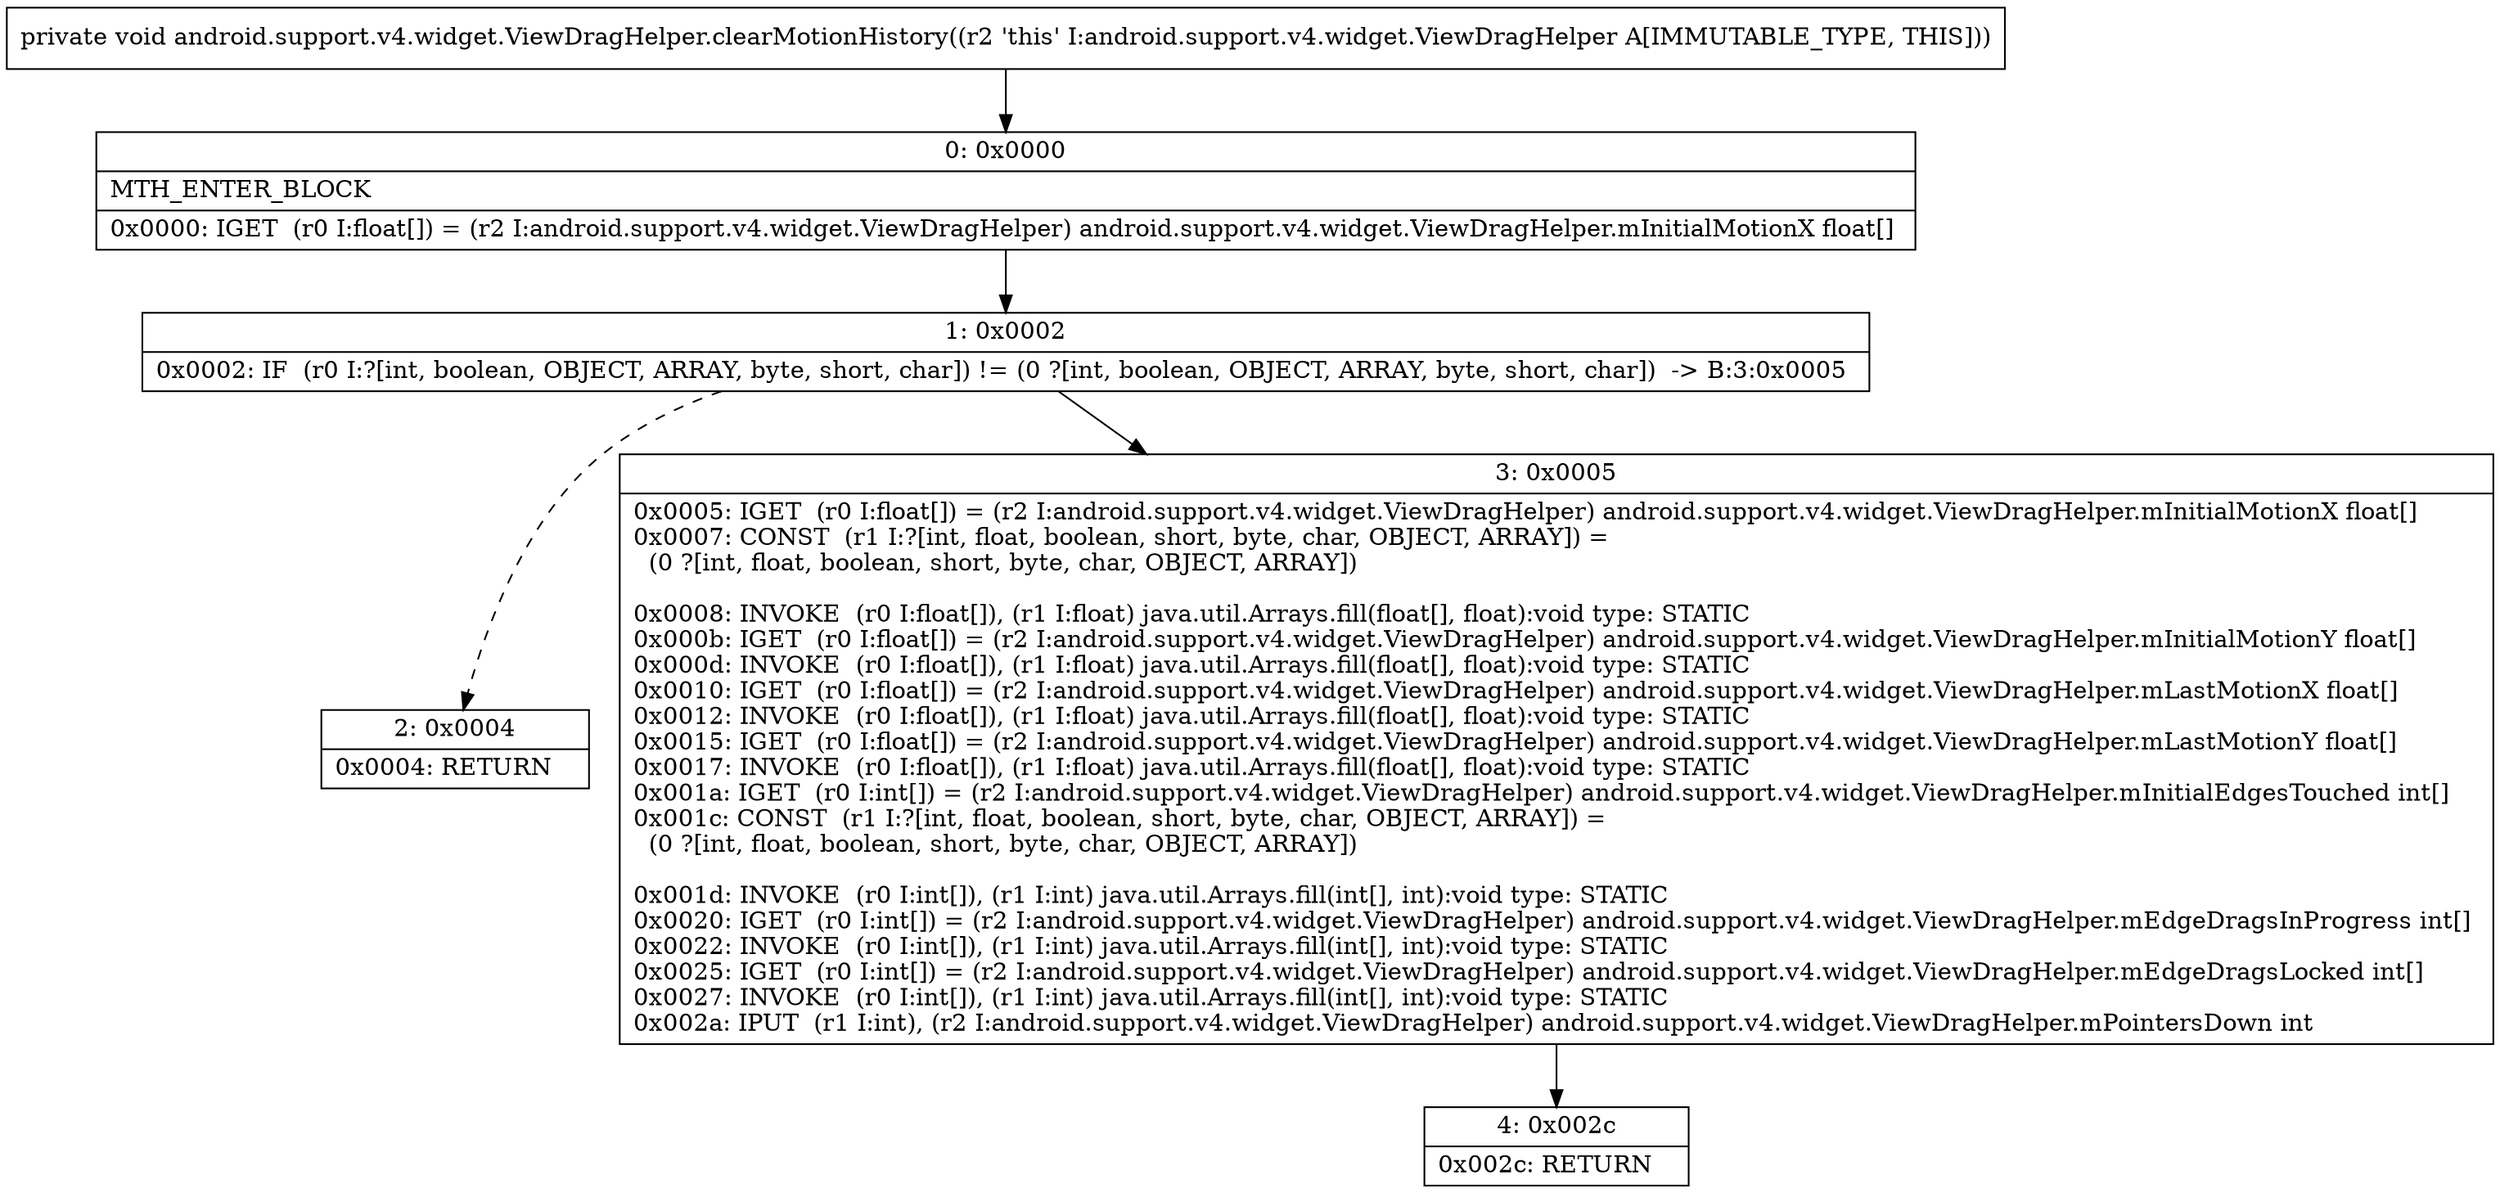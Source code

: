 digraph "CFG forandroid.support.v4.widget.ViewDragHelper.clearMotionHistory()V" {
Node_0 [shape=record,label="{0\:\ 0x0000|MTH_ENTER_BLOCK\l|0x0000: IGET  (r0 I:float[]) = (r2 I:android.support.v4.widget.ViewDragHelper) android.support.v4.widget.ViewDragHelper.mInitialMotionX float[] \l}"];
Node_1 [shape=record,label="{1\:\ 0x0002|0x0002: IF  (r0 I:?[int, boolean, OBJECT, ARRAY, byte, short, char]) != (0 ?[int, boolean, OBJECT, ARRAY, byte, short, char])  \-\> B:3:0x0005 \l}"];
Node_2 [shape=record,label="{2\:\ 0x0004|0x0004: RETURN   \l}"];
Node_3 [shape=record,label="{3\:\ 0x0005|0x0005: IGET  (r0 I:float[]) = (r2 I:android.support.v4.widget.ViewDragHelper) android.support.v4.widget.ViewDragHelper.mInitialMotionX float[] \l0x0007: CONST  (r1 I:?[int, float, boolean, short, byte, char, OBJECT, ARRAY]) = \l  (0 ?[int, float, boolean, short, byte, char, OBJECT, ARRAY])\l \l0x0008: INVOKE  (r0 I:float[]), (r1 I:float) java.util.Arrays.fill(float[], float):void type: STATIC \l0x000b: IGET  (r0 I:float[]) = (r2 I:android.support.v4.widget.ViewDragHelper) android.support.v4.widget.ViewDragHelper.mInitialMotionY float[] \l0x000d: INVOKE  (r0 I:float[]), (r1 I:float) java.util.Arrays.fill(float[], float):void type: STATIC \l0x0010: IGET  (r0 I:float[]) = (r2 I:android.support.v4.widget.ViewDragHelper) android.support.v4.widget.ViewDragHelper.mLastMotionX float[] \l0x0012: INVOKE  (r0 I:float[]), (r1 I:float) java.util.Arrays.fill(float[], float):void type: STATIC \l0x0015: IGET  (r0 I:float[]) = (r2 I:android.support.v4.widget.ViewDragHelper) android.support.v4.widget.ViewDragHelper.mLastMotionY float[] \l0x0017: INVOKE  (r0 I:float[]), (r1 I:float) java.util.Arrays.fill(float[], float):void type: STATIC \l0x001a: IGET  (r0 I:int[]) = (r2 I:android.support.v4.widget.ViewDragHelper) android.support.v4.widget.ViewDragHelper.mInitialEdgesTouched int[] \l0x001c: CONST  (r1 I:?[int, float, boolean, short, byte, char, OBJECT, ARRAY]) = \l  (0 ?[int, float, boolean, short, byte, char, OBJECT, ARRAY])\l \l0x001d: INVOKE  (r0 I:int[]), (r1 I:int) java.util.Arrays.fill(int[], int):void type: STATIC \l0x0020: IGET  (r0 I:int[]) = (r2 I:android.support.v4.widget.ViewDragHelper) android.support.v4.widget.ViewDragHelper.mEdgeDragsInProgress int[] \l0x0022: INVOKE  (r0 I:int[]), (r1 I:int) java.util.Arrays.fill(int[], int):void type: STATIC \l0x0025: IGET  (r0 I:int[]) = (r2 I:android.support.v4.widget.ViewDragHelper) android.support.v4.widget.ViewDragHelper.mEdgeDragsLocked int[] \l0x0027: INVOKE  (r0 I:int[]), (r1 I:int) java.util.Arrays.fill(int[], int):void type: STATIC \l0x002a: IPUT  (r1 I:int), (r2 I:android.support.v4.widget.ViewDragHelper) android.support.v4.widget.ViewDragHelper.mPointersDown int \l}"];
Node_4 [shape=record,label="{4\:\ 0x002c|0x002c: RETURN   \l}"];
MethodNode[shape=record,label="{private void android.support.v4.widget.ViewDragHelper.clearMotionHistory((r2 'this' I:android.support.v4.widget.ViewDragHelper A[IMMUTABLE_TYPE, THIS])) }"];
MethodNode -> Node_0;
Node_0 -> Node_1;
Node_1 -> Node_2[style=dashed];
Node_1 -> Node_3;
Node_3 -> Node_4;
}


